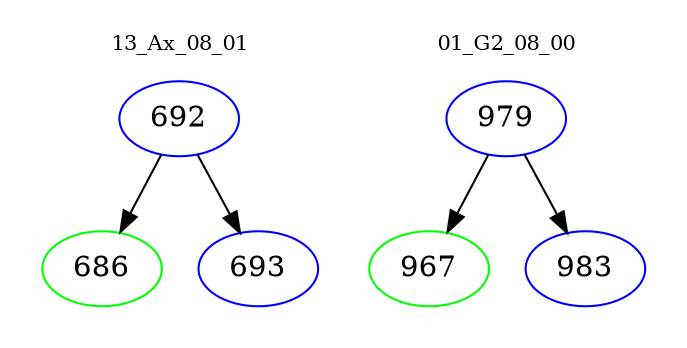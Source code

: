digraph{
subgraph cluster_0 {
color = white
label = "13_Ax_08_01";
fontsize=10;
T0_692 [label="692", color="blue"]
T0_692 -> T0_686 [color="black"]
T0_686 [label="686", color="green"]
T0_692 -> T0_693 [color="black"]
T0_693 [label="693", color="blue"]
}
subgraph cluster_1 {
color = white
label = "01_G2_08_00";
fontsize=10;
T1_979 [label="979", color="blue"]
T1_979 -> T1_967 [color="black"]
T1_967 [label="967", color="green"]
T1_979 -> T1_983 [color="black"]
T1_983 [label="983", color="blue"]
}
}
